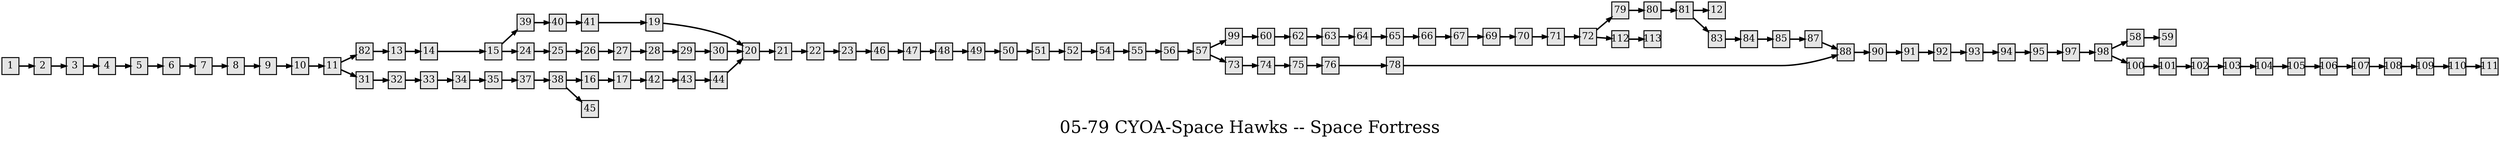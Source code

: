 digraph g{
  graph [ label="05-79 CYOA-Space Hawks -- Space Fortress" rankdir=LR, ordering=out, fontsize=36, nodesep="0.35", ranksep="0.45"];
  node  [shape=rect, penwidth=2, fontsize=20, style=filled, fillcolor=grey90, margin="0,0", labelfloat=true, regular=true, fixedsize=true];
  edge  [labelfloat=true, penwidth=3, fontsize=12];

  1 -> 2;
  2 -> 3;
  3 -> 4;
  4 -> 5;
  5 -> 6;
  6 -> 7;
  7 -> 8;
  8 -> 9;
  9 -> 10;
  10 -> 11;
  11 -> 82;
  11 -> 31;
  13 -> 14;
  14 -> 15;
  15 -> 39;
  15 -> 24;
  16 -> 17;
  17 -> 42;
  19 -> 20;
  20 -> 21;
  21 -> 22;
  22 -> 23;
  23 -> 46;
  24 -> 25;
  25 -> 26;
  26 -> 27;
  27 -> 28;
  28 -> 29;
  29 -> 30;
  30 -> 20;
  31 -> 32;
  32 -> 33;
  33 -> 34;
  34 -> 35;
  35 -> 37;
  37 -> 38;
  38 -> 16;
  38 -> 45;
  39 -> 40;
  40 -> 41;
  41 -> 19;
  42 -> 43;
  43 -> 44;
  44 -> 20;
  46 -> 47;
  47 -> 48;
  48 -> 49;
  49 -> 50;
  50 -> 51;
  51 -> 52;
  52 -> 54;
  54 -> 55;
  55 -> 56;
  56 -> 57;
  57 -> 99;
  57 -> 73;
  58 -> 59;
  60 -> 62;
  62 -> 63;
  63 -> 64;
  64 -> 65;
  65 -> 66;
  66 -> 67;
  67 -> 69;
  69 -> 70;
  70 -> 71;
  71 -> 72;
  72 -> 79;
  72 -> 112;
  73 -> 74;
  74 -> 75;
  75 -> 76;
  76 -> 78;
  78 -> 88;
  79 -> 80;
  80 -> 81;
  81 -> 12;
  81 -> 83;
  82 -> 13;
  83 -> 84;
  84 -> 85;
  85 -> 87;
  87 -> 88;
  88 -> 90;
  90 -> 91;
  91 -> 92;
  92 -> 93;
  93 -> 94;
  94 -> 95;
  95 -> 97;
  97 -> 98;
  98 -> 58;
  98 -> 100;
  99 -> 60;
  100 -> 101;
  101 -> 102;
  102 -> 103;
  103 -> 104;
  104 -> 105;
  105 -> 106;
  106 -> 107;
  107 -> 108;
  108 -> 109;
  109 -> 110;
  110 -> 111;
  112 -> 113;
}

